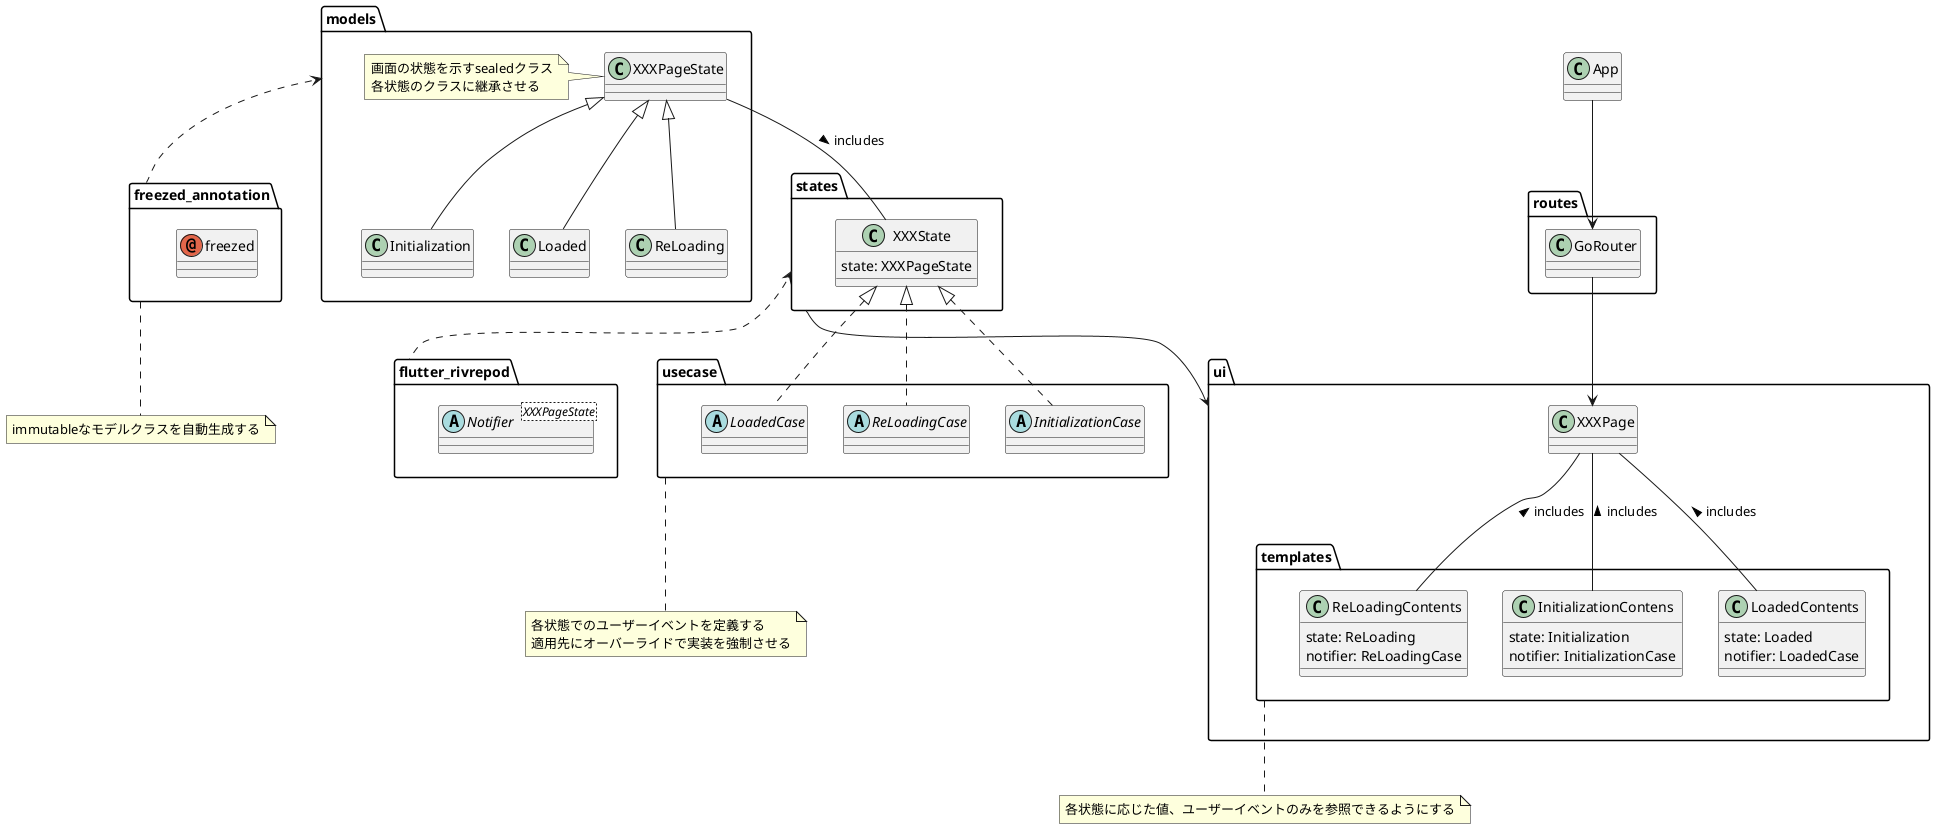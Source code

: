 @startuml

class App {}

package routes {
    class GoRouter {}
}

package ui {
    class XXXPage {}

    folder "templates" as Templates {
        class InitializationContens {
            state: Initialization
            notifier: InitializationCase
        }
        ' class InitializationErrorContens {
        '     state: InitializationError
        '     notifier: InitializationErrorCase
        ' }
        class LoadedContents {
            state: Loaded
            notifier: LoadedCase
        }
        class ReLoadingContents {
            state: ReLoading
            notifier: ReLoadingCase
        }
        ' class ReLoadErrorContents {
        '     state: ReLoadError
        '     notifier: ReLoadErrorCase
        ' }
    }
}

package states {
    class XXXState {
        state: XXXPageState
    }
}

package flutter_rivrepod {
    abstract class Notifier<XXXPageState> {}
}

package models {
    class XXXPageState {}
    note left
    画面の状態を示すsealedクラス
    各状態のクラスに継承させる
    end note

    class Initialization {}

    ' class InitializationError {}

    class Loaded {}

    class ReLoading {}

    ' class ReLoadError {}
}

folder "usecase" as Usecase {
    abstract class InitializationCase {}

    ' abstract class InitializationErrorCase {}

    abstract class LoadedCase {}

    abstract class ReLoadingCase {}

    ' abstract class ReLoadErrorCase {}
}

folder "freezed_annotation" as FreezedAnnotation {
    annotation freezed
}

App --> GoRouter
GoRouter --> XXXPage
' XXXPage --> XXXState
states --> ui

XXXPageState <|-- Initialization
' XXXPageState <|-- InitializationError
XXXPageState <|-- Loaded
XXXPageState <|-- ReLoading
' XXXPageState <|-- ReLoadError

' XXXState <|-- Notifier
XXXPageState -- XXXState : includes >

XXXState <|.. InitializationCase
' XXXState <|.. InitializationErrorCase
XXXState <|.. LoadedCase
XXXState <|.. ReLoadingCase
' XXXState <|.. ReLoadErrorCase

XXXPage -- InitializationContens : includes <
' XXXPage - InitializationErrorContens : includes <
XXXPage -- LoadedContents : includes <
XXXPage -- ReLoadingContents : includes <
' XXXPage - ReLoadErrorContents : includes <

' InitializationContens -- Initialization : includes >
' InitializationContens -- InitializationCase : includes >

' InitializationErrorContens -- InitializationError : includes >
' InitializationErrorContens -- InitializationErrorCase : includes >

' LoadedContents -- Loaded : includes >
' LoadedContents -- LoadedCase : includes >

' ReLoadingContents -- Reloading : includes >
' ReLoadingContents -- ReLoadingCase : includes >

' ReLoadErrorContents -- ReLoadError : includes >
' ReLoadErrorContents -- ReLoadErrorCase : includes >

models <.. FreezedAnnotation
states <.. flutter_rivrepod

note "immutableなモデルクラスを自動生成する" as FreezedAnnotationComments
FreezedAnnotation .. FreezedAnnotationComments

note "各状態に応じた値、ユーザーイベントのみを参照できるようにする" as TemplatesComments
Templates .. TemplatesComments

note "各状態でのユーザーイベントを定義する\n適用先にオーバーライドで実装を強制させる" as UsecaseComments
Usecase .. UsecaseComments
@enduml
